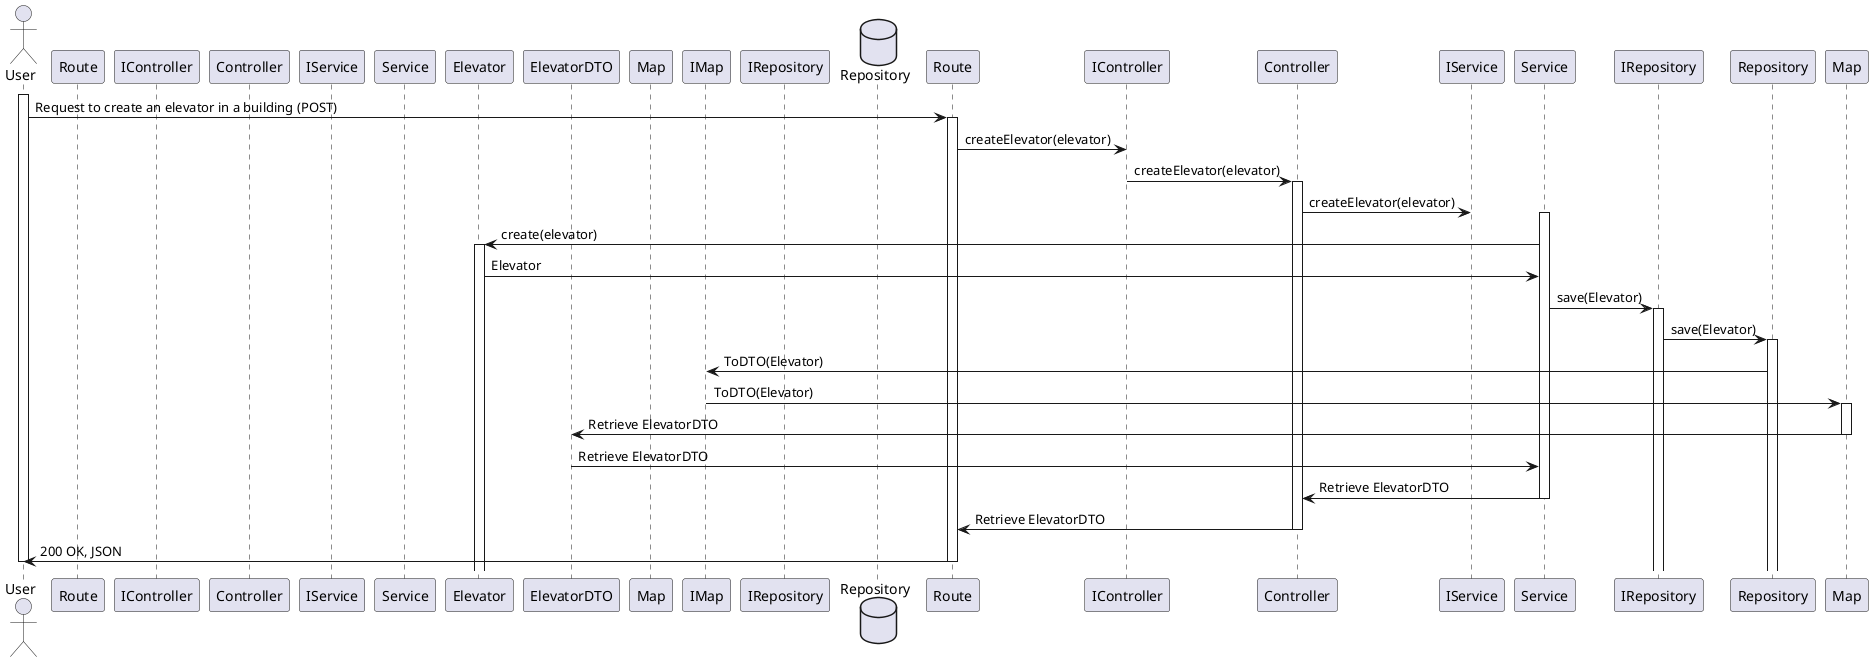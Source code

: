 @startuml
!define ACTOR class

actor User
participant ElevatorRoute as "Route"
participant IElevatorController as "IController"
participant ElevatorController as "Controller"
participant IElevatorService as "IService"
participant ElevatorService as "Service"
participant Elevator as "Elevator"
participant IElevatorDTO as "ElevatorDTO"
participant ElevatorMap as "Map"
participant IElevatorMap as "IMap"
participant IElevatorRepo as "IRepository"
database ElevatorRepo as "Repository"

activate User
User -> Route : Request to create an elevator in a building (POST)
activate Route
Route -> IController : createElevator(elevator)
IController -> Controller : createElevator(elevator)
activate Controller
Controller -> IService : createElevator(elevator)
activate Service
Service -> Elevator : create(elevator)
activate Elevator
Elevator -> Service : Elevator
Service -> IRepository : save(Elevator)
activate IRepository
IRepository -> Repository : save(Elevator)
activate Repository
Repository -> IElevatorMap : ToDTO(Elevator)
IElevatorMap -> Map : ToDTO(Elevator)
activate Map
Map -> IElevatorDTO : Retrieve ElevatorDTO
deactivate Map
IElevatorDTO -> Service : Retrieve ElevatorDTO
deactivate IElevatorDTO
Service -> Controller : Retrieve ElevatorDTO
deactivate Service
Controller -> Route : Retrieve ElevatorDTO
deactivate Controller
Route -> User : 200 OK, JSON
deactivate Route
deactivate User
@enduml
